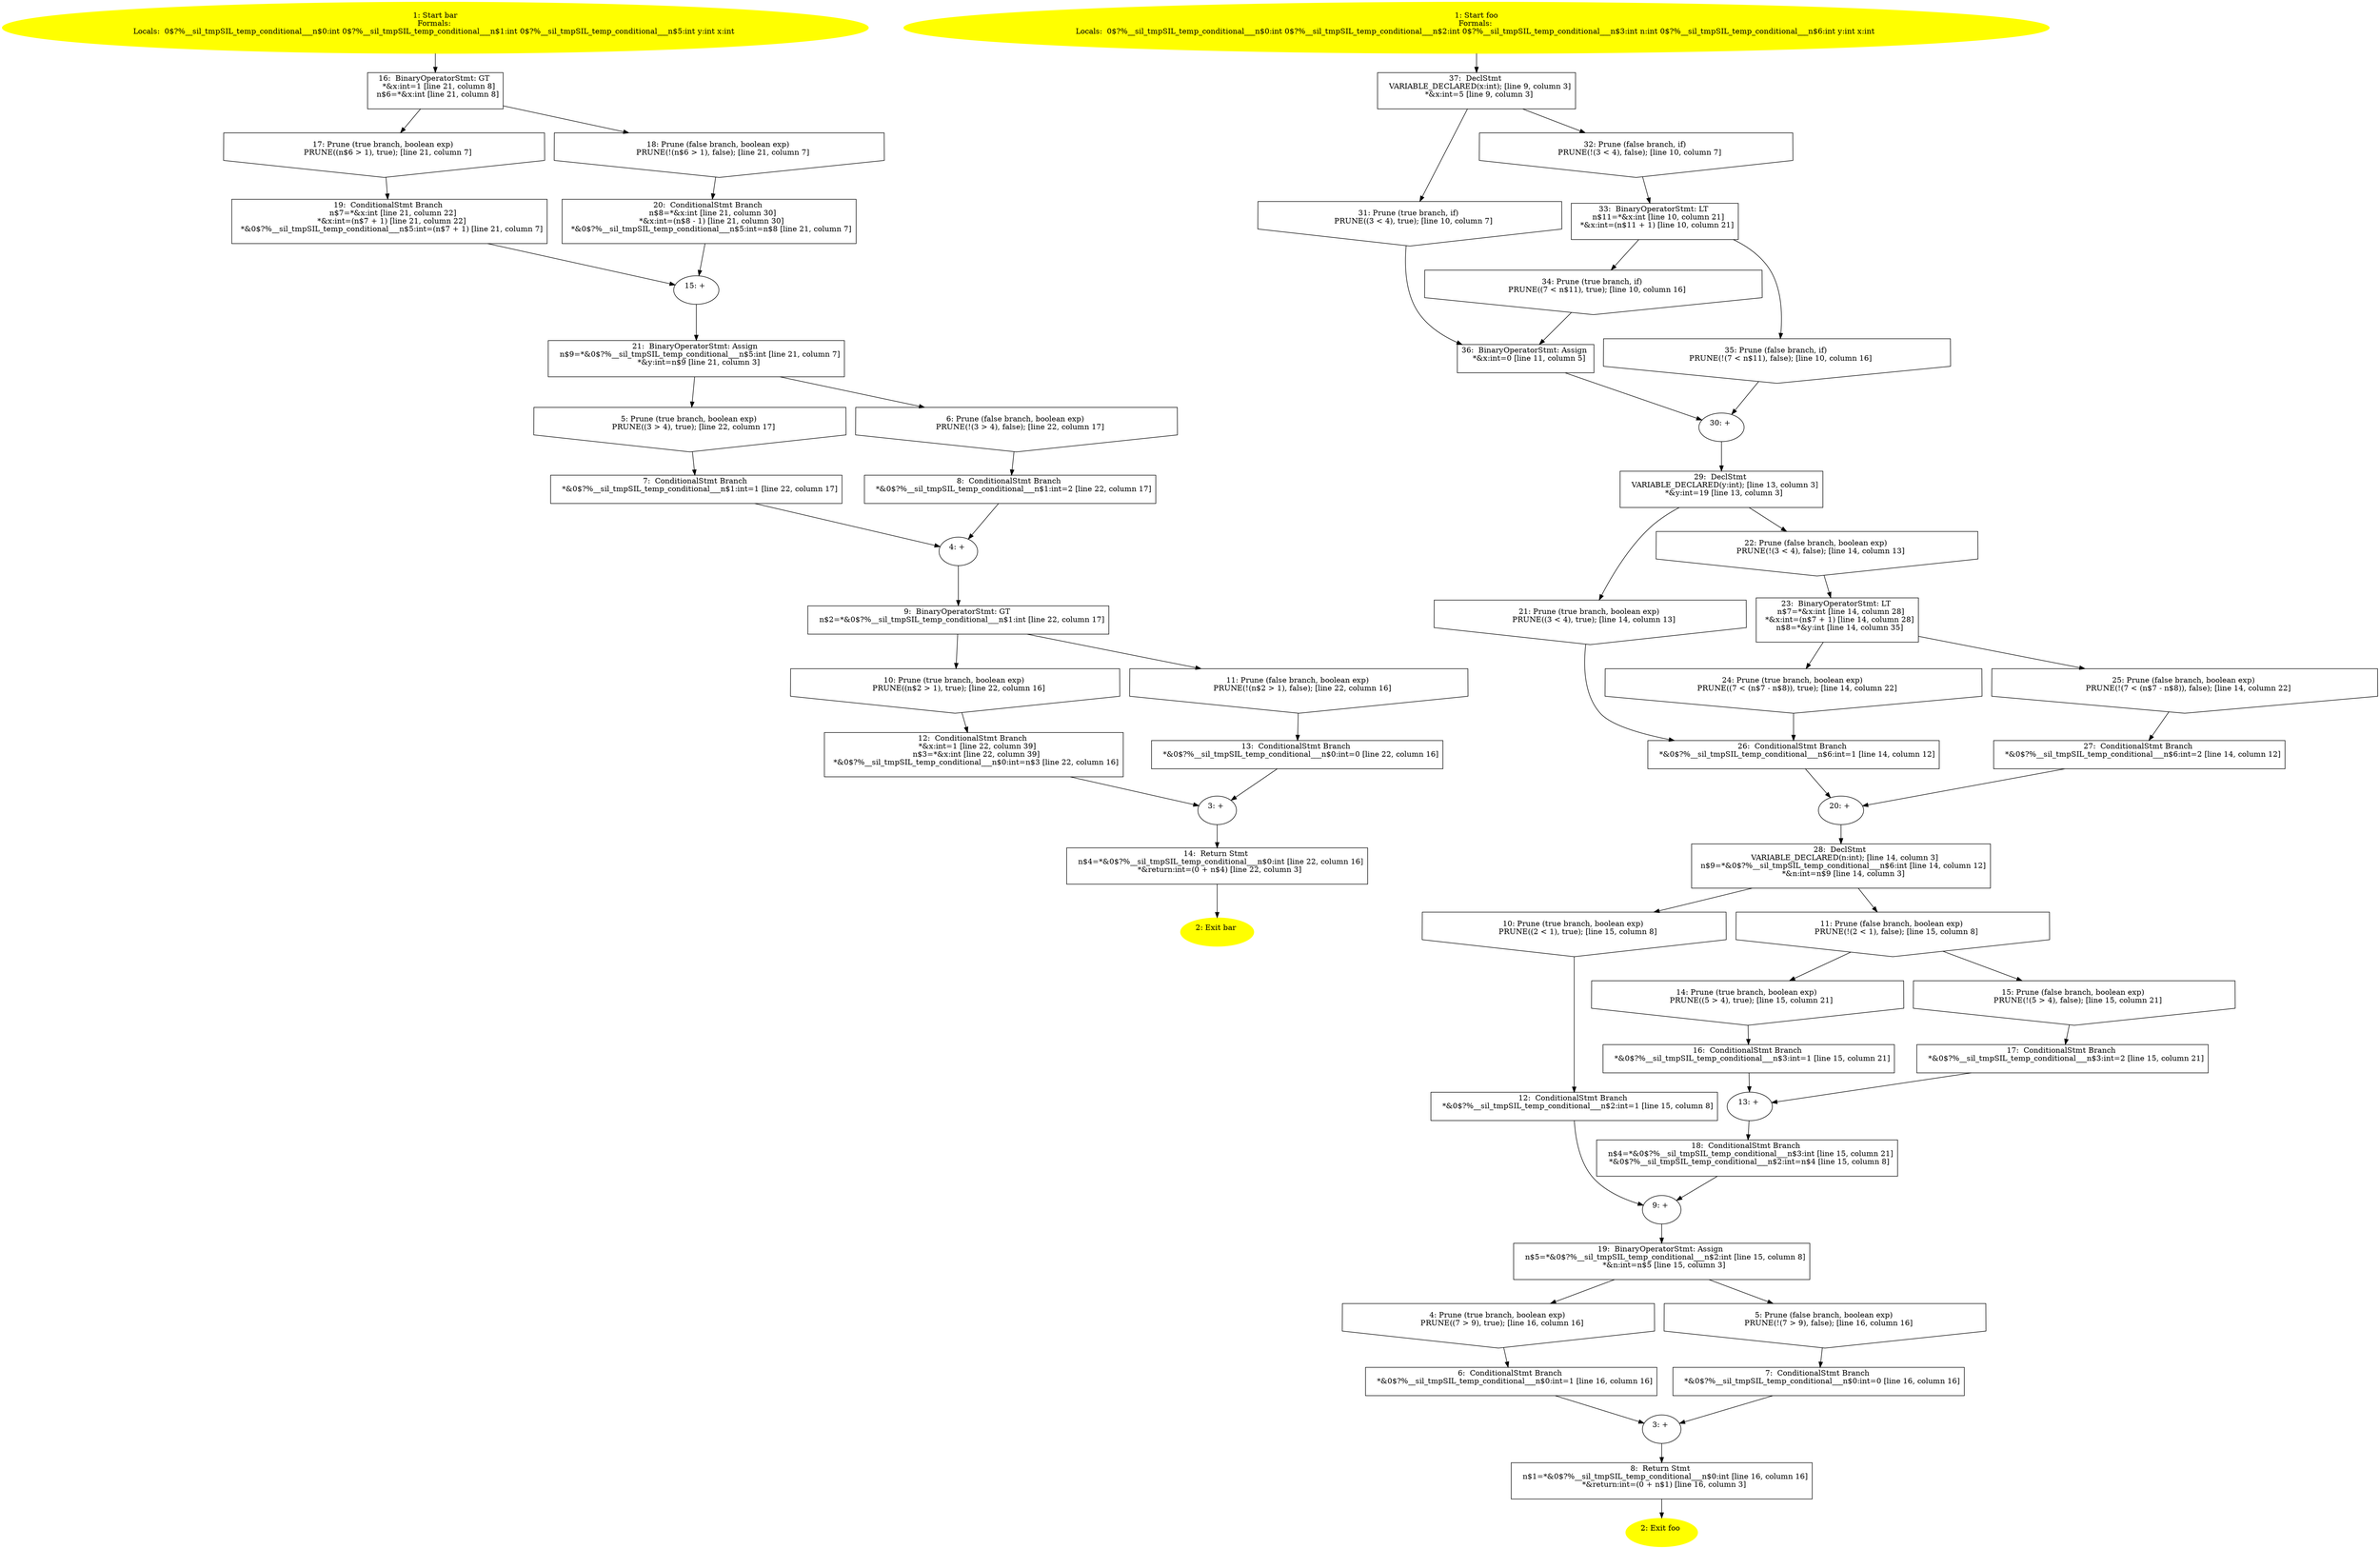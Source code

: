 /* @generated */
digraph cfg {
"bar.37b51d194a7513e45b56f6524f2d51f2_1" [label="1: Start bar\nFormals: \nLocals:  0$?%__sil_tmpSIL_temp_conditional___n$0:int 0$?%__sil_tmpSIL_temp_conditional___n$1:int 0$?%__sil_tmpSIL_temp_conditional___n$5:int y:int x:int \n  " color=yellow style=filled]
	

	 "bar.37b51d194a7513e45b56f6524f2d51f2_1" -> "bar.37b51d194a7513e45b56f6524f2d51f2_16" ;
"bar.37b51d194a7513e45b56f6524f2d51f2_2" [label="2: Exit bar \n  " color=yellow style=filled]
	

"bar.37b51d194a7513e45b56f6524f2d51f2_3" [label="3: + \n  " ]
	

	 "bar.37b51d194a7513e45b56f6524f2d51f2_3" -> "bar.37b51d194a7513e45b56f6524f2d51f2_14" ;
"bar.37b51d194a7513e45b56f6524f2d51f2_4" [label="4: + \n  " ]
	

	 "bar.37b51d194a7513e45b56f6524f2d51f2_4" -> "bar.37b51d194a7513e45b56f6524f2d51f2_9" ;
"bar.37b51d194a7513e45b56f6524f2d51f2_5" [label="5: Prune (true branch, boolean exp) \n   PRUNE((3 > 4), true); [line 22, column 17]\n " shape="invhouse"]
	

	 "bar.37b51d194a7513e45b56f6524f2d51f2_5" -> "bar.37b51d194a7513e45b56f6524f2d51f2_7" ;
"bar.37b51d194a7513e45b56f6524f2d51f2_6" [label="6: Prune (false branch, boolean exp) \n   PRUNE(!(3 > 4), false); [line 22, column 17]\n " shape="invhouse"]
	

	 "bar.37b51d194a7513e45b56f6524f2d51f2_6" -> "bar.37b51d194a7513e45b56f6524f2d51f2_8" ;
"bar.37b51d194a7513e45b56f6524f2d51f2_7" [label="7:  ConditionalStmt Branch \n   *&0$?%__sil_tmpSIL_temp_conditional___n$1:int=1 [line 22, column 17]\n " shape="box"]
	

	 "bar.37b51d194a7513e45b56f6524f2d51f2_7" -> "bar.37b51d194a7513e45b56f6524f2d51f2_4" ;
"bar.37b51d194a7513e45b56f6524f2d51f2_8" [label="8:  ConditionalStmt Branch \n   *&0$?%__sil_tmpSIL_temp_conditional___n$1:int=2 [line 22, column 17]\n " shape="box"]
	

	 "bar.37b51d194a7513e45b56f6524f2d51f2_8" -> "bar.37b51d194a7513e45b56f6524f2d51f2_4" ;
"bar.37b51d194a7513e45b56f6524f2d51f2_9" [label="9:  BinaryOperatorStmt: GT \n   n$2=*&0$?%__sil_tmpSIL_temp_conditional___n$1:int [line 22, column 17]\n " shape="box"]
	

	 "bar.37b51d194a7513e45b56f6524f2d51f2_9" -> "bar.37b51d194a7513e45b56f6524f2d51f2_10" ;
	 "bar.37b51d194a7513e45b56f6524f2d51f2_9" -> "bar.37b51d194a7513e45b56f6524f2d51f2_11" ;
"bar.37b51d194a7513e45b56f6524f2d51f2_10" [label="10: Prune (true branch, boolean exp) \n   PRUNE((n$2 > 1), true); [line 22, column 16]\n " shape="invhouse"]
	

	 "bar.37b51d194a7513e45b56f6524f2d51f2_10" -> "bar.37b51d194a7513e45b56f6524f2d51f2_12" ;
"bar.37b51d194a7513e45b56f6524f2d51f2_11" [label="11: Prune (false branch, boolean exp) \n   PRUNE(!(n$2 > 1), false); [line 22, column 16]\n " shape="invhouse"]
	

	 "bar.37b51d194a7513e45b56f6524f2d51f2_11" -> "bar.37b51d194a7513e45b56f6524f2d51f2_13" ;
"bar.37b51d194a7513e45b56f6524f2d51f2_12" [label="12:  ConditionalStmt Branch \n   *&x:int=1 [line 22, column 39]\n  n$3=*&x:int [line 22, column 39]\n  *&0$?%__sil_tmpSIL_temp_conditional___n$0:int=n$3 [line 22, column 16]\n " shape="box"]
	

	 "bar.37b51d194a7513e45b56f6524f2d51f2_12" -> "bar.37b51d194a7513e45b56f6524f2d51f2_3" ;
"bar.37b51d194a7513e45b56f6524f2d51f2_13" [label="13:  ConditionalStmt Branch \n   *&0$?%__sil_tmpSIL_temp_conditional___n$0:int=0 [line 22, column 16]\n " shape="box"]
	

	 "bar.37b51d194a7513e45b56f6524f2d51f2_13" -> "bar.37b51d194a7513e45b56f6524f2d51f2_3" ;
"bar.37b51d194a7513e45b56f6524f2d51f2_14" [label="14:  Return Stmt \n   n$4=*&0$?%__sil_tmpSIL_temp_conditional___n$0:int [line 22, column 16]\n  *&return:int=(0 + n$4) [line 22, column 3]\n " shape="box"]
	

	 "bar.37b51d194a7513e45b56f6524f2d51f2_14" -> "bar.37b51d194a7513e45b56f6524f2d51f2_2" ;
"bar.37b51d194a7513e45b56f6524f2d51f2_15" [label="15: + \n  " ]
	

	 "bar.37b51d194a7513e45b56f6524f2d51f2_15" -> "bar.37b51d194a7513e45b56f6524f2d51f2_21" ;
"bar.37b51d194a7513e45b56f6524f2d51f2_16" [label="16:  BinaryOperatorStmt: GT \n   *&x:int=1 [line 21, column 8]\n  n$6=*&x:int [line 21, column 8]\n " shape="box"]
	

	 "bar.37b51d194a7513e45b56f6524f2d51f2_16" -> "bar.37b51d194a7513e45b56f6524f2d51f2_17" ;
	 "bar.37b51d194a7513e45b56f6524f2d51f2_16" -> "bar.37b51d194a7513e45b56f6524f2d51f2_18" ;
"bar.37b51d194a7513e45b56f6524f2d51f2_17" [label="17: Prune (true branch, boolean exp) \n   PRUNE((n$6 > 1), true); [line 21, column 7]\n " shape="invhouse"]
	

	 "bar.37b51d194a7513e45b56f6524f2d51f2_17" -> "bar.37b51d194a7513e45b56f6524f2d51f2_19" ;
"bar.37b51d194a7513e45b56f6524f2d51f2_18" [label="18: Prune (false branch, boolean exp) \n   PRUNE(!(n$6 > 1), false); [line 21, column 7]\n " shape="invhouse"]
	

	 "bar.37b51d194a7513e45b56f6524f2d51f2_18" -> "bar.37b51d194a7513e45b56f6524f2d51f2_20" ;
"bar.37b51d194a7513e45b56f6524f2d51f2_19" [label="19:  ConditionalStmt Branch \n   n$7=*&x:int [line 21, column 22]\n  *&x:int=(n$7 + 1) [line 21, column 22]\n  *&0$?%__sil_tmpSIL_temp_conditional___n$5:int=(n$7 + 1) [line 21, column 7]\n " shape="box"]
	

	 "bar.37b51d194a7513e45b56f6524f2d51f2_19" -> "bar.37b51d194a7513e45b56f6524f2d51f2_15" ;
"bar.37b51d194a7513e45b56f6524f2d51f2_20" [label="20:  ConditionalStmt Branch \n   n$8=*&x:int [line 21, column 30]\n  *&x:int=(n$8 - 1) [line 21, column 30]\n  *&0$?%__sil_tmpSIL_temp_conditional___n$5:int=n$8 [line 21, column 7]\n " shape="box"]
	

	 "bar.37b51d194a7513e45b56f6524f2d51f2_20" -> "bar.37b51d194a7513e45b56f6524f2d51f2_15" ;
"bar.37b51d194a7513e45b56f6524f2d51f2_21" [label="21:  BinaryOperatorStmt: Assign \n   n$9=*&0$?%__sil_tmpSIL_temp_conditional___n$5:int [line 21, column 7]\n  *&y:int=n$9 [line 21, column 3]\n " shape="box"]
	

	 "bar.37b51d194a7513e45b56f6524f2d51f2_21" -> "bar.37b51d194a7513e45b56f6524f2d51f2_5" ;
	 "bar.37b51d194a7513e45b56f6524f2d51f2_21" -> "bar.37b51d194a7513e45b56f6524f2d51f2_6" ;
"foo.acbd18db4cc2f85cedef654fccc4a4d8_1" [label="1: Start foo\nFormals: \nLocals:  0$?%__sil_tmpSIL_temp_conditional___n$0:int 0$?%__sil_tmpSIL_temp_conditional___n$2:int 0$?%__sil_tmpSIL_temp_conditional___n$3:int n:int 0$?%__sil_tmpSIL_temp_conditional___n$6:int y:int x:int \n  " color=yellow style=filled]
	

	 "foo.acbd18db4cc2f85cedef654fccc4a4d8_1" -> "foo.acbd18db4cc2f85cedef654fccc4a4d8_37" ;
"foo.acbd18db4cc2f85cedef654fccc4a4d8_2" [label="2: Exit foo \n  " color=yellow style=filled]
	

"foo.acbd18db4cc2f85cedef654fccc4a4d8_3" [label="3: + \n  " ]
	

	 "foo.acbd18db4cc2f85cedef654fccc4a4d8_3" -> "foo.acbd18db4cc2f85cedef654fccc4a4d8_8" ;
"foo.acbd18db4cc2f85cedef654fccc4a4d8_4" [label="4: Prune (true branch, boolean exp) \n   PRUNE((7 > 9), true); [line 16, column 16]\n " shape="invhouse"]
	

	 "foo.acbd18db4cc2f85cedef654fccc4a4d8_4" -> "foo.acbd18db4cc2f85cedef654fccc4a4d8_6" ;
"foo.acbd18db4cc2f85cedef654fccc4a4d8_5" [label="5: Prune (false branch, boolean exp) \n   PRUNE(!(7 > 9), false); [line 16, column 16]\n " shape="invhouse"]
	

	 "foo.acbd18db4cc2f85cedef654fccc4a4d8_5" -> "foo.acbd18db4cc2f85cedef654fccc4a4d8_7" ;
"foo.acbd18db4cc2f85cedef654fccc4a4d8_6" [label="6:  ConditionalStmt Branch \n   *&0$?%__sil_tmpSIL_temp_conditional___n$0:int=1 [line 16, column 16]\n " shape="box"]
	

	 "foo.acbd18db4cc2f85cedef654fccc4a4d8_6" -> "foo.acbd18db4cc2f85cedef654fccc4a4d8_3" ;
"foo.acbd18db4cc2f85cedef654fccc4a4d8_7" [label="7:  ConditionalStmt Branch \n   *&0$?%__sil_tmpSIL_temp_conditional___n$0:int=0 [line 16, column 16]\n " shape="box"]
	

	 "foo.acbd18db4cc2f85cedef654fccc4a4d8_7" -> "foo.acbd18db4cc2f85cedef654fccc4a4d8_3" ;
"foo.acbd18db4cc2f85cedef654fccc4a4d8_8" [label="8:  Return Stmt \n   n$1=*&0$?%__sil_tmpSIL_temp_conditional___n$0:int [line 16, column 16]\n  *&return:int=(0 + n$1) [line 16, column 3]\n " shape="box"]
	

	 "foo.acbd18db4cc2f85cedef654fccc4a4d8_8" -> "foo.acbd18db4cc2f85cedef654fccc4a4d8_2" ;
"foo.acbd18db4cc2f85cedef654fccc4a4d8_9" [label="9: + \n  " ]
	

	 "foo.acbd18db4cc2f85cedef654fccc4a4d8_9" -> "foo.acbd18db4cc2f85cedef654fccc4a4d8_19" ;
"foo.acbd18db4cc2f85cedef654fccc4a4d8_10" [label="10: Prune (true branch, boolean exp) \n   PRUNE((2 < 1), true); [line 15, column 8]\n " shape="invhouse"]
	

	 "foo.acbd18db4cc2f85cedef654fccc4a4d8_10" -> "foo.acbd18db4cc2f85cedef654fccc4a4d8_12" ;
"foo.acbd18db4cc2f85cedef654fccc4a4d8_11" [label="11: Prune (false branch, boolean exp) \n   PRUNE(!(2 < 1), false); [line 15, column 8]\n " shape="invhouse"]
	

	 "foo.acbd18db4cc2f85cedef654fccc4a4d8_11" -> "foo.acbd18db4cc2f85cedef654fccc4a4d8_14" ;
	 "foo.acbd18db4cc2f85cedef654fccc4a4d8_11" -> "foo.acbd18db4cc2f85cedef654fccc4a4d8_15" ;
"foo.acbd18db4cc2f85cedef654fccc4a4d8_12" [label="12:  ConditionalStmt Branch \n   *&0$?%__sil_tmpSIL_temp_conditional___n$2:int=1 [line 15, column 8]\n " shape="box"]
	

	 "foo.acbd18db4cc2f85cedef654fccc4a4d8_12" -> "foo.acbd18db4cc2f85cedef654fccc4a4d8_9" ;
"foo.acbd18db4cc2f85cedef654fccc4a4d8_13" [label="13: + \n  " ]
	

	 "foo.acbd18db4cc2f85cedef654fccc4a4d8_13" -> "foo.acbd18db4cc2f85cedef654fccc4a4d8_18" ;
"foo.acbd18db4cc2f85cedef654fccc4a4d8_14" [label="14: Prune (true branch, boolean exp) \n   PRUNE((5 > 4), true); [line 15, column 21]\n " shape="invhouse"]
	

	 "foo.acbd18db4cc2f85cedef654fccc4a4d8_14" -> "foo.acbd18db4cc2f85cedef654fccc4a4d8_16" ;
"foo.acbd18db4cc2f85cedef654fccc4a4d8_15" [label="15: Prune (false branch, boolean exp) \n   PRUNE(!(5 > 4), false); [line 15, column 21]\n " shape="invhouse"]
	

	 "foo.acbd18db4cc2f85cedef654fccc4a4d8_15" -> "foo.acbd18db4cc2f85cedef654fccc4a4d8_17" ;
"foo.acbd18db4cc2f85cedef654fccc4a4d8_16" [label="16:  ConditionalStmt Branch \n   *&0$?%__sil_tmpSIL_temp_conditional___n$3:int=1 [line 15, column 21]\n " shape="box"]
	

	 "foo.acbd18db4cc2f85cedef654fccc4a4d8_16" -> "foo.acbd18db4cc2f85cedef654fccc4a4d8_13" ;
"foo.acbd18db4cc2f85cedef654fccc4a4d8_17" [label="17:  ConditionalStmt Branch \n   *&0$?%__sil_tmpSIL_temp_conditional___n$3:int=2 [line 15, column 21]\n " shape="box"]
	

	 "foo.acbd18db4cc2f85cedef654fccc4a4d8_17" -> "foo.acbd18db4cc2f85cedef654fccc4a4d8_13" ;
"foo.acbd18db4cc2f85cedef654fccc4a4d8_18" [label="18:  ConditionalStmt Branch \n   n$4=*&0$?%__sil_tmpSIL_temp_conditional___n$3:int [line 15, column 21]\n  *&0$?%__sil_tmpSIL_temp_conditional___n$2:int=n$4 [line 15, column 8]\n " shape="box"]
	

	 "foo.acbd18db4cc2f85cedef654fccc4a4d8_18" -> "foo.acbd18db4cc2f85cedef654fccc4a4d8_9" ;
"foo.acbd18db4cc2f85cedef654fccc4a4d8_19" [label="19:  BinaryOperatorStmt: Assign \n   n$5=*&0$?%__sil_tmpSIL_temp_conditional___n$2:int [line 15, column 8]\n  *&n:int=n$5 [line 15, column 3]\n " shape="box"]
	

	 "foo.acbd18db4cc2f85cedef654fccc4a4d8_19" -> "foo.acbd18db4cc2f85cedef654fccc4a4d8_4" ;
	 "foo.acbd18db4cc2f85cedef654fccc4a4d8_19" -> "foo.acbd18db4cc2f85cedef654fccc4a4d8_5" ;
"foo.acbd18db4cc2f85cedef654fccc4a4d8_20" [label="20: + \n  " ]
	

	 "foo.acbd18db4cc2f85cedef654fccc4a4d8_20" -> "foo.acbd18db4cc2f85cedef654fccc4a4d8_28" ;
"foo.acbd18db4cc2f85cedef654fccc4a4d8_21" [label="21: Prune (true branch, boolean exp) \n   PRUNE((3 < 4), true); [line 14, column 13]\n " shape="invhouse"]
	

	 "foo.acbd18db4cc2f85cedef654fccc4a4d8_21" -> "foo.acbd18db4cc2f85cedef654fccc4a4d8_26" ;
"foo.acbd18db4cc2f85cedef654fccc4a4d8_22" [label="22: Prune (false branch, boolean exp) \n   PRUNE(!(3 < 4), false); [line 14, column 13]\n " shape="invhouse"]
	

	 "foo.acbd18db4cc2f85cedef654fccc4a4d8_22" -> "foo.acbd18db4cc2f85cedef654fccc4a4d8_23" ;
"foo.acbd18db4cc2f85cedef654fccc4a4d8_23" [label="23:  BinaryOperatorStmt: LT \n   n$7=*&x:int [line 14, column 28]\n  *&x:int=(n$7 + 1) [line 14, column 28]\n  n$8=*&y:int [line 14, column 35]\n " shape="box"]
	

	 "foo.acbd18db4cc2f85cedef654fccc4a4d8_23" -> "foo.acbd18db4cc2f85cedef654fccc4a4d8_24" ;
	 "foo.acbd18db4cc2f85cedef654fccc4a4d8_23" -> "foo.acbd18db4cc2f85cedef654fccc4a4d8_25" ;
"foo.acbd18db4cc2f85cedef654fccc4a4d8_24" [label="24: Prune (true branch, boolean exp) \n   PRUNE((7 < (n$7 - n$8)), true); [line 14, column 22]\n " shape="invhouse"]
	

	 "foo.acbd18db4cc2f85cedef654fccc4a4d8_24" -> "foo.acbd18db4cc2f85cedef654fccc4a4d8_26" ;
"foo.acbd18db4cc2f85cedef654fccc4a4d8_25" [label="25: Prune (false branch, boolean exp) \n   PRUNE(!(7 < (n$7 - n$8)), false); [line 14, column 22]\n " shape="invhouse"]
	

	 "foo.acbd18db4cc2f85cedef654fccc4a4d8_25" -> "foo.acbd18db4cc2f85cedef654fccc4a4d8_27" ;
"foo.acbd18db4cc2f85cedef654fccc4a4d8_26" [label="26:  ConditionalStmt Branch \n   *&0$?%__sil_tmpSIL_temp_conditional___n$6:int=1 [line 14, column 12]\n " shape="box"]
	

	 "foo.acbd18db4cc2f85cedef654fccc4a4d8_26" -> "foo.acbd18db4cc2f85cedef654fccc4a4d8_20" ;
"foo.acbd18db4cc2f85cedef654fccc4a4d8_27" [label="27:  ConditionalStmt Branch \n   *&0$?%__sil_tmpSIL_temp_conditional___n$6:int=2 [line 14, column 12]\n " shape="box"]
	

	 "foo.acbd18db4cc2f85cedef654fccc4a4d8_27" -> "foo.acbd18db4cc2f85cedef654fccc4a4d8_20" ;
"foo.acbd18db4cc2f85cedef654fccc4a4d8_28" [label="28:  DeclStmt \n   VARIABLE_DECLARED(n:int); [line 14, column 3]\n  n$9=*&0$?%__sil_tmpSIL_temp_conditional___n$6:int [line 14, column 12]\n  *&n:int=n$9 [line 14, column 3]\n " shape="box"]
	

	 "foo.acbd18db4cc2f85cedef654fccc4a4d8_28" -> "foo.acbd18db4cc2f85cedef654fccc4a4d8_10" ;
	 "foo.acbd18db4cc2f85cedef654fccc4a4d8_28" -> "foo.acbd18db4cc2f85cedef654fccc4a4d8_11" ;
"foo.acbd18db4cc2f85cedef654fccc4a4d8_29" [label="29:  DeclStmt \n   VARIABLE_DECLARED(y:int); [line 13, column 3]\n  *&y:int=19 [line 13, column 3]\n " shape="box"]
	

	 "foo.acbd18db4cc2f85cedef654fccc4a4d8_29" -> "foo.acbd18db4cc2f85cedef654fccc4a4d8_21" ;
	 "foo.acbd18db4cc2f85cedef654fccc4a4d8_29" -> "foo.acbd18db4cc2f85cedef654fccc4a4d8_22" ;
"foo.acbd18db4cc2f85cedef654fccc4a4d8_30" [label="30: + \n  " ]
	

	 "foo.acbd18db4cc2f85cedef654fccc4a4d8_30" -> "foo.acbd18db4cc2f85cedef654fccc4a4d8_29" ;
"foo.acbd18db4cc2f85cedef654fccc4a4d8_31" [label="31: Prune (true branch, if) \n   PRUNE((3 < 4), true); [line 10, column 7]\n " shape="invhouse"]
	

	 "foo.acbd18db4cc2f85cedef654fccc4a4d8_31" -> "foo.acbd18db4cc2f85cedef654fccc4a4d8_36" ;
"foo.acbd18db4cc2f85cedef654fccc4a4d8_32" [label="32: Prune (false branch, if) \n   PRUNE(!(3 < 4), false); [line 10, column 7]\n " shape="invhouse"]
	

	 "foo.acbd18db4cc2f85cedef654fccc4a4d8_32" -> "foo.acbd18db4cc2f85cedef654fccc4a4d8_33" ;
"foo.acbd18db4cc2f85cedef654fccc4a4d8_33" [label="33:  BinaryOperatorStmt: LT \n   n$11=*&x:int [line 10, column 21]\n  *&x:int=(n$11 + 1) [line 10, column 21]\n " shape="box"]
	

	 "foo.acbd18db4cc2f85cedef654fccc4a4d8_33" -> "foo.acbd18db4cc2f85cedef654fccc4a4d8_34" ;
	 "foo.acbd18db4cc2f85cedef654fccc4a4d8_33" -> "foo.acbd18db4cc2f85cedef654fccc4a4d8_35" ;
"foo.acbd18db4cc2f85cedef654fccc4a4d8_34" [label="34: Prune (true branch, if) \n   PRUNE((7 < n$11), true); [line 10, column 16]\n " shape="invhouse"]
	

	 "foo.acbd18db4cc2f85cedef654fccc4a4d8_34" -> "foo.acbd18db4cc2f85cedef654fccc4a4d8_36" ;
"foo.acbd18db4cc2f85cedef654fccc4a4d8_35" [label="35: Prune (false branch, if) \n   PRUNE(!(7 < n$11), false); [line 10, column 16]\n " shape="invhouse"]
	

	 "foo.acbd18db4cc2f85cedef654fccc4a4d8_35" -> "foo.acbd18db4cc2f85cedef654fccc4a4d8_30" ;
"foo.acbd18db4cc2f85cedef654fccc4a4d8_36" [label="36:  BinaryOperatorStmt: Assign \n   *&x:int=0 [line 11, column 5]\n " shape="box"]
	

	 "foo.acbd18db4cc2f85cedef654fccc4a4d8_36" -> "foo.acbd18db4cc2f85cedef654fccc4a4d8_30" ;
"foo.acbd18db4cc2f85cedef654fccc4a4d8_37" [label="37:  DeclStmt \n   VARIABLE_DECLARED(x:int); [line 9, column 3]\n  *&x:int=5 [line 9, column 3]\n " shape="box"]
	

	 "foo.acbd18db4cc2f85cedef654fccc4a4d8_37" -> "foo.acbd18db4cc2f85cedef654fccc4a4d8_31" ;
	 "foo.acbd18db4cc2f85cedef654fccc4a4d8_37" -> "foo.acbd18db4cc2f85cedef654fccc4a4d8_32" ;
}
